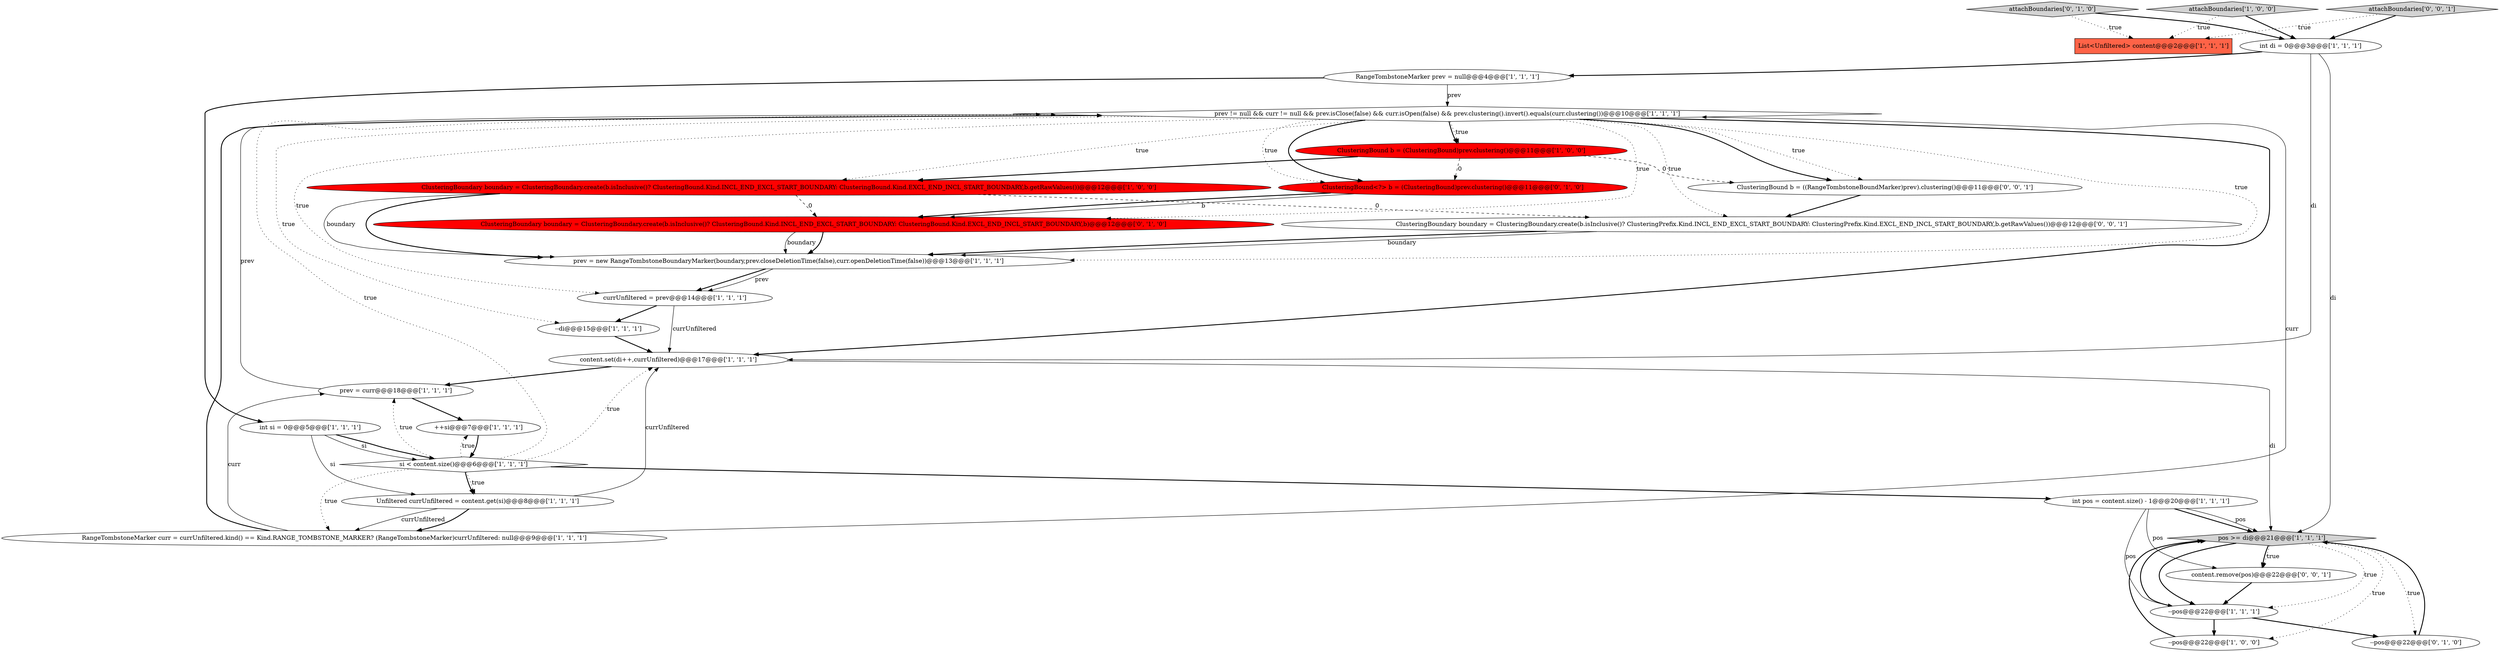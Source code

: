 digraph {
6 [style = filled, label = "prev != null && curr != null && prev.isClose(false) && curr.isOpen(false) && prev.clustering().invert().equals(curr.clustering())@@@10@@@['1', '1', '1']", fillcolor = white, shape = diamond image = "AAA0AAABBB1BBB"];
19 [style = filled, label = "int si = 0@@@5@@@['1', '1', '1']", fillcolor = white, shape = ellipse image = "AAA0AAABBB1BBB"];
18 [style = filled, label = "int di = 0@@@3@@@['1', '1', '1']", fillcolor = white, shape = ellipse image = "AAA0AAABBB1BBB"];
26 [style = filled, label = "content.remove(pos)@@@22@@@['0', '0', '1']", fillcolor = white, shape = ellipse image = "AAA0AAABBB3BBB"];
14 [style = filled, label = "content.set(di++,currUnfiltered)@@@17@@@['1', '1', '1']", fillcolor = white, shape = ellipse image = "AAA0AAABBB1BBB"];
15 [style = filled, label = "--di@@@15@@@['1', '1', '1']", fillcolor = white, shape = ellipse image = "AAA0AAABBB1BBB"];
12 [style = filled, label = "RangeTombstoneMarker curr = currUnfiltered.kind() == Kind.RANGE_TOMBSTONE_MARKER? (RangeTombstoneMarker)currUnfiltered: null@@@9@@@['1', '1', '1']", fillcolor = white, shape = ellipse image = "AAA0AAABBB1BBB"];
1 [style = filled, label = "pos >= di@@@21@@@['1', '1', '1']", fillcolor = lightgray, shape = diamond image = "AAA0AAABBB1BBB"];
21 [style = filled, label = "ClusteringBoundary boundary = ClusteringBoundary.create(b.isInclusive()? ClusteringBound.Kind.INCL_END_EXCL_START_BOUNDARY: ClusteringBound.Kind.EXCL_END_INCL_START_BOUNDARY,b)@@@12@@@['0', '1', '0']", fillcolor = red, shape = ellipse image = "AAA1AAABBB2BBB"];
27 [style = filled, label = "ClusteringBound b = ((RangeTombstoneBoundMarker)prev).clustering()@@@11@@@['0', '0', '1']", fillcolor = white, shape = ellipse image = "AAA0AAABBB3BBB"];
17 [style = filled, label = "int pos = content.size() - 1@@@20@@@['1', '1', '1']", fillcolor = white, shape = ellipse image = "AAA0AAABBB1BBB"];
3 [style = filled, label = "--pos@@@22@@@['1', '1', '1']", fillcolor = white, shape = ellipse image = "AAA0AAABBB1BBB"];
7 [style = filled, label = "prev = curr@@@18@@@['1', '1', '1']", fillcolor = white, shape = ellipse image = "AAA0AAABBB1BBB"];
0 [style = filled, label = "--pos@@@22@@@['1', '0', '0']", fillcolor = white, shape = ellipse image = "AAA0AAABBB1BBB"];
9 [style = filled, label = "RangeTombstoneMarker prev = null@@@4@@@['1', '1', '1']", fillcolor = white, shape = ellipse image = "AAA0AAABBB1BBB"];
20 [style = filled, label = "prev = new RangeTombstoneBoundaryMarker(boundary,prev.closeDeletionTime(false),curr.openDeletionTime(false))@@@13@@@['1', '1', '1']", fillcolor = white, shape = ellipse image = "AAA0AAABBB1BBB"];
22 [style = filled, label = "--pos@@@22@@@['0', '1', '0']", fillcolor = white, shape = ellipse image = "AAA0AAABBB2BBB"];
24 [style = filled, label = "ClusteringBound<?> b = (ClusteringBound)prev.clustering()@@@11@@@['0', '1', '0']", fillcolor = red, shape = ellipse image = "AAA1AAABBB2BBB"];
5 [style = filled, label = "si < content.size()@@@6@@@['1', '1', '1']", fillcolor = white, shape = diamond image = "AAA0AAABBB1BBB"];
16 [style = filled, label = "ClusteringBoundary boundary = ClusteringBoundary.create(b.isInclusive()? ClusteringBound.Kind.INCL_END_EXCL_START_BOUNDARY: ClusteringBound.Kind.EXCL_END_INCL_START_BOUNDARY,b.getRawValues())@@@12@@@['1', '0', '0']", fillcolor = red, shape = ellipse image = "AAA1AAABBB1BBB"];
13 [style = filled, label = "currUnfiltered = prev@@@14@@@['1', '1', '1']", fillcolor = white, shape = ellipse image = "AAA0AAABBB1BBB"];
4 [style = filled, label = "Unfiltered currUnfiltered = content.get(si)@@@8@@@['1', '1', '1']", fillcolor = white, shape = ellipse image = "AAA0AAABBB1BBB"];
2 [style = filled, label = "++si@@@7@@@['1', '1', '1']", fillcolor = white, shape = ellipse image = "AAA0AAABBB1BBB"];
23 [style = filled, label = "attachBoundaries['0', '1', '0']", fillcolor = lightgray, shape = diamond image = "AAA0AAABBB2BBB"];
28 [style = filled, label = "ClusteringBoundary boundary = ClusteringBoundary.create(b.isInclusive()? ClusteringPrefix.Kind.INCL_END_EXCL_START_BOUNDARY: ClusteringPrefix.Kind.EXCL_END_INCL_START_BOUNDARY,b.getRawValues())@@@12@@@['0', '0', '1']", fillcolor = white, shape = ellipse image = "AAA0AAABBB3BBB"];
10 [style = filled, label = "ClusteringBound b = (ClusteringBound)prev.clustering()@@@11@@@['1', '0', '0']", fillcolor = red, shape = ellipse image = "AAA1AAABBB1BBB"];
25 [style = filled, label = "attachBoundaries['0', '0', '1']", fillcolor = lightgray, shape = diamond image = "AAA0AAABBB3BBB"];
8 [style = filled, label = "List<Unfiltered> content@@@2@@@['1', '1', '1']", fillcolor = tomato, shape = box image = "AAA0AAABBB1BBB"];
11 [style = filled, label = "attachBoundaries['1', '0', '0']", fillcolor = lightgray, shape = diamond image = "AAA0AAABBB1BBB"];
7->6 [style = solid, label="prev"];
5->14 [style = dotted, label="true"];
6->24 [style = dotted, label="true"];
20->13 [style = bold, label=""];
9->6 [style = solid, label="prev"];
17->1 [style = bold, label=""];
15->14 [style = bold, label=""];
3->1 [style = bold, label=""];
4->12 [style = solid, label="currUnfiltered"];
28->20 [style = bold, label=""];
23->8 [style = dotted, label="true"];
17->1 [style = solid, label="pos"];
19->5 [style = solid, label="si"];
26->3 [style = bold, label=""];
27->28 [style = bold, label=""];
12->7 [style = solid, label="curr"];
16->20 [style = solid, label="boundary"];
6->13 [style = dotted, label="true"];
1->22 [style = dotted, label="true"];
25->18 [style = bold, label=""];
1->3 [style = bold, label=""];
5->6 [style = dotted, label="true"];
6->24 [style = bold, label=""];
5->12 [style = dotted, label="true"];
10->27 [style = dashed, label="0"];
1->26 [style = bold, label=""];
19->4 [style = solid, label="si"];
5->17 [style = bold, label=""];
12->6 [style = bold, label=""];
3->22 [style = bold, label=""];
13->14 [style = solid, label="currUnfiltered"];
25->8 [style = dotted, label="true"];
16->21 [style = dashed, label="0"];
11->18 [style = bold, label=""];
3->0 [style = bold, label=""];
5->4 [style = dotted, label="true"];
14->7 [style = bold, label=""];
6->20 [style = dotted, label="true"];
1->3 [style = dotted, label="true"];
6->28 [style = dotted, label="true"];
6->14 [style = bold, label=""];
6->10 [style = dotted, label="true"];
19->5 [style = bold, label=""];
6->27 [style = bold, label=""];
17->26 [style = solid, label="pos"];
1->26 [style = dotted, label="true"];
21->20 [style = bold, label=""];
28->20 [style = solid, label="boundary"];
10->16 [style = bold, label=""];
4->14 [style = solid, label="currUnfiltered"];
24->21 [style = bold, label=""];
14->1 [style = solid, label="di"];
7->2 [style = bold, label=""];
0->1 [style = bold, label=""];
21->20 [style = solid, label="boundary"];
6->10 [style = bold, label=""];
5->7 [style = dotted, label="true"];
5->4 [style = bold, label=""];
18->14 [style = solid, label="di"];
18->9 [style = bold, label=""];
9->19 [style = bold, label=""];
4->12 [style = bold, label=""];
20->13 [style = solid, label="prev"];
17->3 [style = solid, label="pos"];
11->8 [style = dotted, label="true"];
13->15 [style = bold, label=""];
22->1 [style = bold, label=""];
24->21 [style = solid, label="b"];
1->0 [style = dotted, label="true"];
6->21 [style = dotted, label="true"];
6->27 [style = dotted, label="true"];
16->28 [style = dashed, label="0"];
16->20 [style = bold, label=""];
12->6 [style = solid, label="curr"];
10->24 [style = dashed, label="0"];
23->18 [style = bold, label=""];
18->1 [style = solid, label="di"];
5->2 [style = dotted, label="true"];
6->16 [style = dotted, label="true"];
2->5 [style = bold, label=""];
6->15 [style = dotted, label="true"];
}
